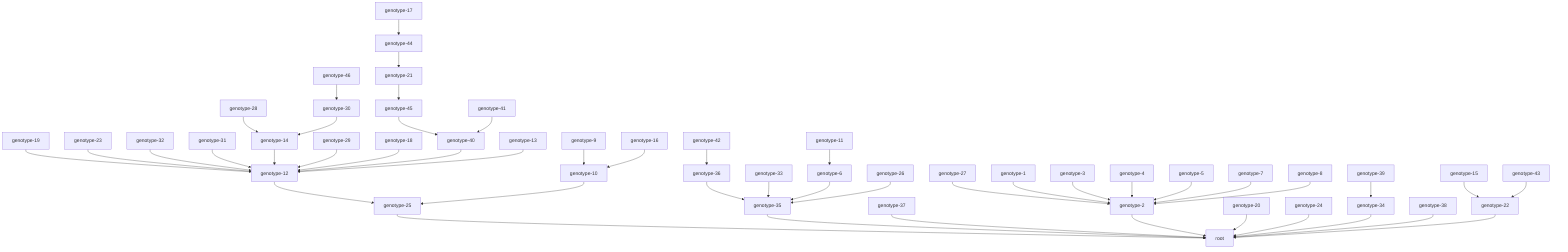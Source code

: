 graph TD;
genotype-25-->root;
genotype-35-->root;
genotype-36-->genotype-35;
genotype-37-->root;
genotype-42-->genotype-36;
genotype-2-->root;
genotype-12-->genotype-25;
genotype-19-->genotype-12;
genotype-20-->root;
genotype-23-->genotype-12;
genotype-32-->genotype-12;
genotype-24-->root;
genotype-27-->genotype-2;
genotype-31-->genotype-12;
genotype-34-->root;
genotype-38-->root;
genotype-39-->genotype-34;
genotype-14-->genotype-12;
genotype-28-->genotype-14;
genotype-29-->genotype-12;
genotype-22-->root;
genotype-15-->genotype-22;
genotype-43-->genotype-22;
genotype-18-->genotype-12;
genotype-30-->genotype-14;
genotype-40-->genotype-12;
genotype-45-->genotype-40;
genotype-21-->genotype-45;
genotype-46-->genotype-30;
genotype-13-->genotype-12;
genotype-44-->genotype-21;
genotype-17-->genotype-44;
genotype-41-->genotype-40;
genotype-10-->genotype-25;
genotype-9-->genotype-10;
genotype-33-->genotype-35;
genotype-6-->genotype-35;
genotype-11-->genotype-6;
genotype-26-->genotype-35;
genotype-16-->genotype-10;
genotype-1-->genotype-2;
genotype-3-->genotype-2;
genotype-4-->genotype-2;
genotype-5-->genotype-2;
genotype-7-->genotype-2;
genotype-8-->genotype-2;